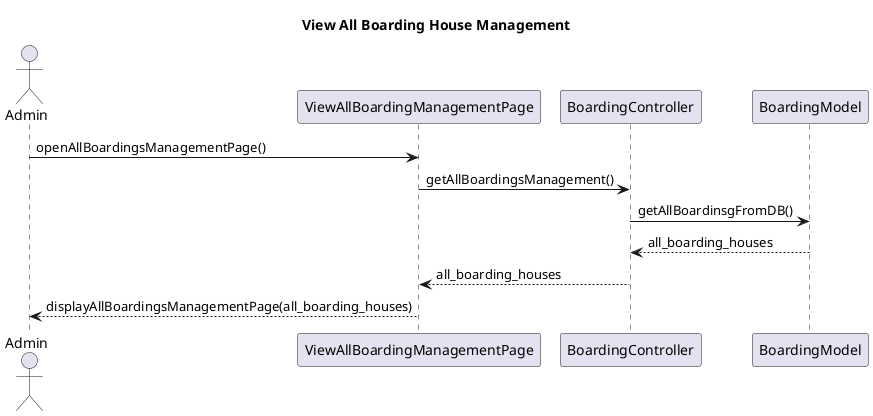 @startuml
title View All Boarding House Management
actor Admin as act
participant ViewAllBoardingManagementPage as view
participant BoardingController as ctrl
participant BoardingModel as model

act -> view: openAllBoardingsManagementPage()
view -> ctrl: getAllBoardingsManagement()
ctrl -> model: getAllBoardinsgFromDB()
ctrl <-- model: all_boarding_houses
view <-- ctrl: all_boarding_houses
act <-- view: displayAllBoardingsManagementPage(all_boarding_houses)

@enduml